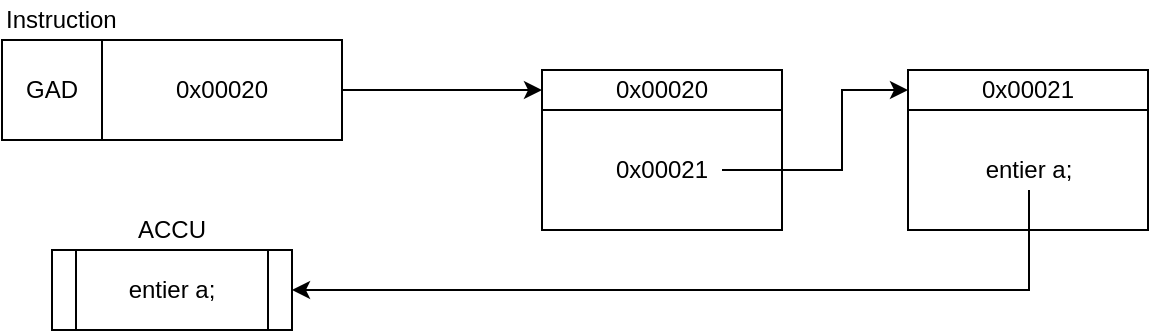 <mxfile version="10.6.8" type="device"><diagram id="rqsOZNIFYLsdewKJmNU-" name="Page-1"><mxGraphModel dx="738" dy="505" grid="1" gridSize="10" guides="1" tooltips="1" connect="1" arrows="1" fold="1" page="1" pageScale="1" pageWidth="827" pageHeight="1169" math="0" shadow="0"><root><mxCell id="0"/><mxCell id="1" parent="0"/><mxCell id="IWdr1mKaZxUKCmLpa-dJ-1" value="" style="rounded=0;whiteSpace=wrap;html=1;" vertex="1" parent="1"><mxGeometry x="330" y="240" width="120" height="80" as="geometry"/></mxCell><mxCell id="IWdr1mKaZxUKCmLpa-dJ-2" value="0x00020" style="text;html=1;strokeColor=#000000;fillColor=none;align=center;verticalAlign=middle;whiteSpace=wrap;rounded=0;" vertex="1" parent="1"><mxGeometry x="330" y="240" width="120" height="20" as="geometry"/></mxCell><mxCell id="IWdr1mKaZxUKCmLpa-dJ-3" value="" style="rounded=0;whiteSpace=wrap;html=1;" vertex="1" parent="1"><mxGeometry x="513" y="240" width="120" height="80" as="geometry"/></mxCell><mxCell id="IWdr1mKaZxUKCmLpa-dJ-4" value="0x00021" style="text;html=1;strokeColor=#000000;fillColor=none;align=center;verticalAlign=middle;whiteSpace=wrap;rounded=0;" vertex="1" parent="1"><mxGeometry x="513" y="240" width="120" height="20" as="geometry"/></mxCell><mxCell id="IWdr1mKaZxUKCmLpa-dJ-7" style="edgeStyle=orthogonalEdgeStyle;rounded=0;orthogonalLoop=1;jettySize=auto;html=1;exitX=1;exitY=0.5;exitDx=0;exitDy=0;entryX=0;entryY=0.5;entryDx=0;entryDy=0;" edge="1" parent="1" source="IWdr1mKaZxUKCmLpa-dJ-5" target="IWdr1mKaZxUKCmLpa-dJ-4"><mxGeometry relative="1" as="geometry"><Array as="points"><mxPoint x="480" y="290"/><mxPoint x="480" y="250"/></Array></mxGeometry></mxCell><mxCell id="IWdr1mKaZxUKCmLpa-dJ-5" value="0x00021" style="text;html=1;strokeColor=none;fillColor=none;align=center;verticalAlign=middle;whiteSpace=wrap;rounded=0;" vertex="1" parent="1"><mxGeometry x="360" y="280" width="60" height="20" as="geometry"/></mxCell><mxCell id="IWdr1mKaZxUKCmLpa-dJ-18" style="edgeStyle=orthogonalEdgeStyle;rounded=0;orthogonalLoop=1;jettySize=auto;html=1;exitX=0.5;exitY=1;exitDx=0;exitDy=0;entryX=1;entryY=0.5;entryDx=0;entryDy=0;" edge="1" parent="1" source="IWdr1mKaZxUKCmLpa-dJ-8" target="IWdr1mKaZxUKCmLpa-dJ-16"><mxGeometry relative="1" as="geometry"/></mxCell><mxCell id="IWdr1mKaZxUKCmLpa-dJ-8" value="entier a;" style="text;html=1;strokeColor=none;fillColor=none;align=center;verticalAlign=middle;whiteSpace=wrap;rounded=0;" vertex="1" parent="1"><mxGeometry x="537" y="280" width="73" height="20" as="geometry"/></mxCell><mxCell id="IWdr1mKaZxUKCmLpa-dJ-13" style="edgeStyle=orthogonalEdgeStyle;rounded=0;orthogonalLoop=1;jettySize=auto;html=1;exitX=1;exitY=0.5;exitDx=0;exitDy=0;entryX=0;entryY=0.5;entryDx=0;entryDy=0;" edge="1" parent="1" source="IWdr1mKaZxUKCmLpa-dJ-11" target="IWdr1mKaZxUKCmLpa-dJ-2"><mxGeometry relative="1" as="geometry"/></mxCell><mxCell id="IWdr1mKaZxUKCmLpa-dJ-15" value="" style="group" vertex="1" connectable="0" parent="1"><mxGeometry x="60" y="205" width="170" height="70" as="geometry"/></mxCell><mxCell id="IWdr1mKaZxUKCmLpa-dJ-10" value="GAD" style="rounded=0;whiteSpace=wrap;html=1;strokeColor=#000000;" vertex="1" parent="IWdr1mKaZxUKCmLpa-dJ-15"><mxGeometry y="20" width="50" height="50" as="geometry"/></mxCell><mxCell id="IWdr1mKaZxUKCmLpa-dJ-11" value="0x00020" style="rounded=0;whiteSpace=wrap;html=1;strokeColor=#000000;" vertex="1" parent="IWdr1mKaZxUKCmLpa-dJ-15"><mxGeometry x="50" y="20" width="120" height="50" as="geometry"/></mxCell><mxCell id="IWdr1mKaZxUKCmLpa-dJ-12" value="Instruction" style="text;html=1;strokeColor=none;fillColor=none;align=left;verticalAlign=middle;whiteSpace=wrap;rounded=0;" vertex="1" parent="IWdr1mKaZxUKCmLpa-dJ-15"><mxGeometry width="120" height="20" as="geometry"/></mxCell><mxCell id="IWdr1mKaZxUKCmLpa-dJ-19" value="" style="group" vertex="1" connectable="0" parent="1"><mxGeometry x="85" y="310" width="120" height="60" as="geometry"/></mxCell><mxCell id="IWdr1mKaZxUKCmLpa-dJ-16" value="entier a;" style="shape=process;whiteSpace=wrap;html=1;backgroundOutline=1;strokeColor=#000000;align=center;" vertex="1" parent="IWdr1mKaZxUKCmLpa-dJ-19"><mxGeometry y="20" width="120" height="40" as="geometry"/></mxCell><mxCell id="IWdr1mKaZxUKCmLpa-dJ-17" value="ACCU" style="text;html=1;strokeColor=none;fillColor=none;align=center;verticalAlign=middle;whiteSpace=wrap;rounded=0;" vertex="1" parent="IWdr1mKaZxUKCmLpa-dJ-19"><mxGeometry width="120" height="20" as="geometry"/></mxCell></root></mxGraphModel></diagram></mxfile>
